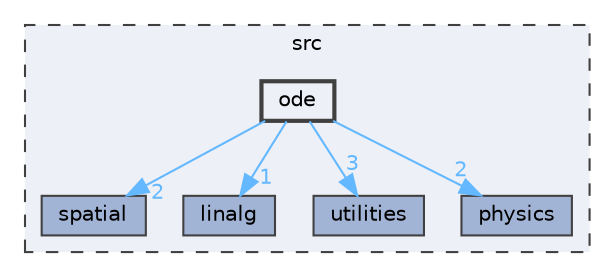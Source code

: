 digraph "ode"
{
 // LATEX_PDF_SIZE
  bgcolor="transparent";
  edge [fontname=Helvetica,fontsize=10,labelfontname=Helvetica,labelfontsize=10];
  node [fontname=Helvetica,fontsize=10,shape=box,height=0.2,width=0.4];
  compound=true
  subgraph clusterdir_68267d1309a1af8e8297ef4c3efbcdba {
    graph [ bgcolor="#edf0f7", pencolor="grey25", label="src", fontname=Helvetica,fontsize=10 style="filled,dashed", URL="dir_68267d1309a1af8e8297ef4c3efbcdba.html",tooltip=""]
  dir_31b4388cdeb919ea2783a13f6c738b17 [label="spatial", fillcolor="#a2b4d6", color="grey25", style="filled", URL="dir_31b4388cdeb919ea2783a13f6c738b17.html",tooltip=""];
  dir_5dff776341474e546195e534ccdc31ab [label="linalg", fillcolor="#a2b4d6", color="grey25", style="filled", URL="dir_5dff776341474e546195e534ccdc31ab.html",tooltip=""];
  dir_7b5d38f1875f1b693f62ca6a108a1129 [label="utilities", fillcolor="#a2b4d6", color="grey25", style="filled", URL="dir_7b5d38f1875f1b693f62ca6a108a1129.html",tooltip=""];
  dir_8250e12e5a19acb8ece30f1703b6dc16 [label="physics", fillcolor="#a2b4d6", color="grey25", style="filled", URL="dir_8250e12e5a19acb8ece30f1703b6dc16.html",tooltip=""];
  dir_ace10da5953b6222f3a49f55a0fccbf0 [label="ode", fillcolor="#edf0f7", color="grey25", style="filled,bold", URL="dir_ace10da5953b6222f3a49f55a0fccbf0.html",tooltip=""];
  }
  dir_ace10da5953b6222f3a49f55a0fccbf0->dir_31b4388cdeb919ea2783a13f6c738b17 [headlabel="2", labeldistance=1.5 headhref="dir_000002_000004.html" href="dir_000002_000004.html" color="steelblue1" fontcolor="steelblue1"];
  dir_ace10da5953b6222f3a49f55a0fccbf0->dir_5dff776341474e546195e534ccdc31ab [headlabel="1", labeldistance=1.5 headhref="dir_000002_000000.html" href="dir_000002_000000.html" color="steelblue1" fontcolor="steelblue1"];
  dir_ace10da5953b6222f3a49f55a0fccbf0->dir_7b5d38f1875f1b693f62ca6a108a1129 [headlabel="3", labeldistance=1.5 headhref="dir_000002_000007.html" href="dir_000002_000007.html" color="steelblue1" fontcolor="steelblue1"];
  dir_ace10da5953b6222f3a49f55a0fccbf0->dir_8250e12e5a19acb8ece30f1703b6dc16 [headlabel="2", labeldistance=1.5 headhref="dir_000002_000003.html" href="dir_000002_000003.html" color="steelblue1" fontcolor="steelblue1"];
}
